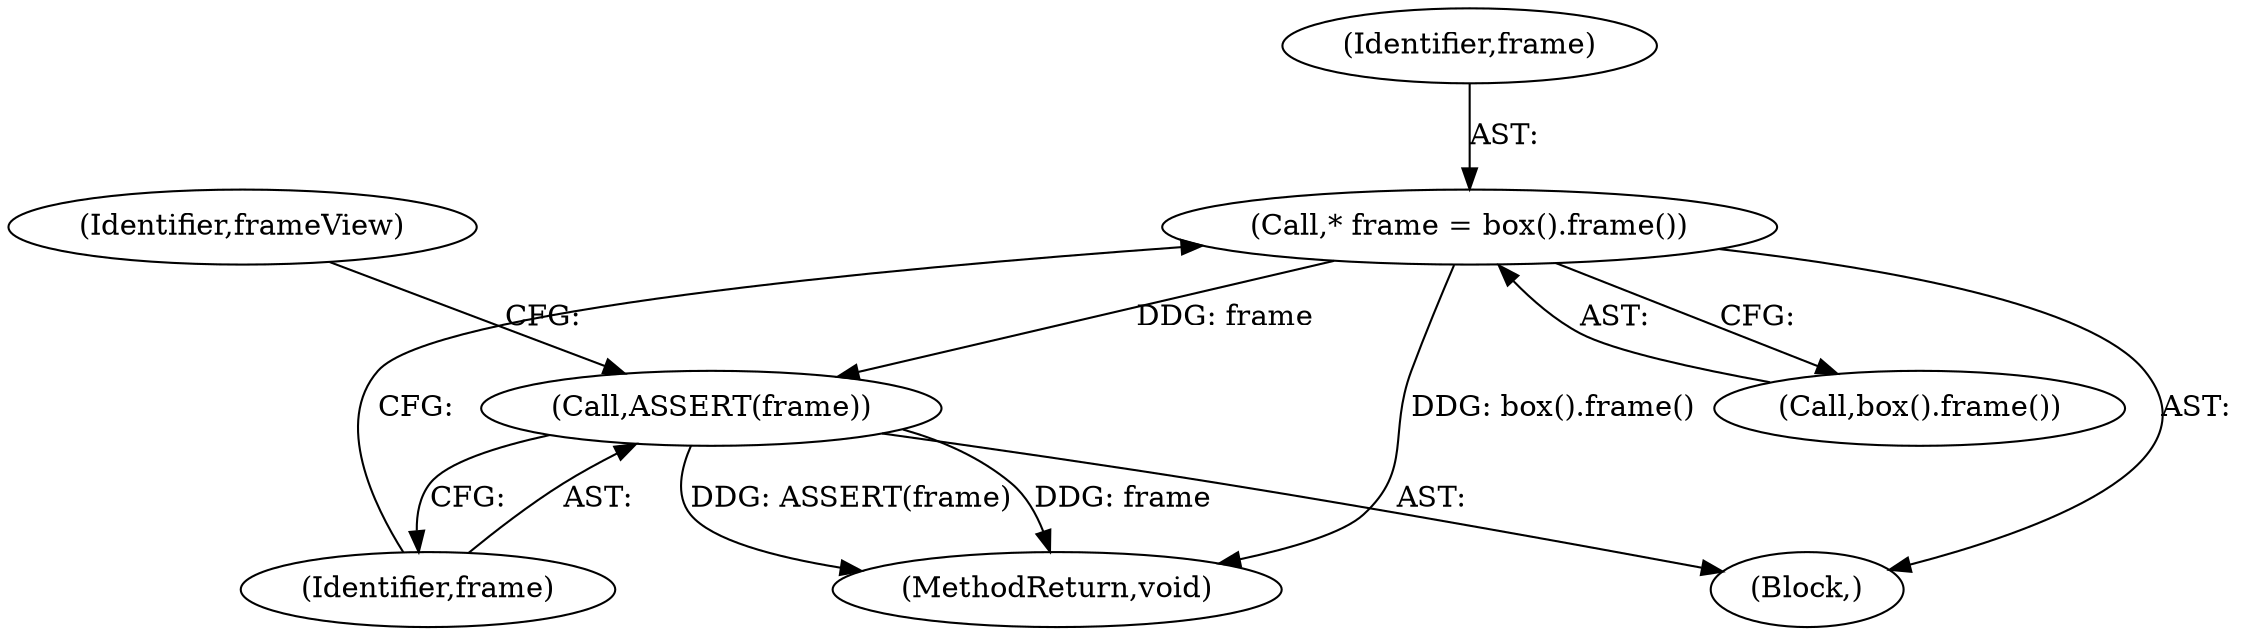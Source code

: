 digraph "0_Chrome_11a4cc4a6d6e665d9a118fada4b7c658d6f70d95_1@pointer" {
"1000120" [label="(Call,* frame = box().frame())"];
"1000123" [label="(Call,ASSERT(frame))"];
"1000102" [label="(Block,)"];
"1000124" [label="(Identifier,frame)"];
"1000122" [label="(Call,box().frame())"];
"1000230" [label="(MethodReturn,void)"];
"1000121" [label="(Identifier,frame)"];
"1000120" [label="(Call,* frame = box().frame())"];
"1000127" [label="(Identifier,frameView)"];
"1000123" [label="(Call,ASSERT(frame))"];
"1000120" -> "1000102"  [label="AST: "];
"1000120" -> "1000122"  [label="CFG: "];
"1000121" -> "1000120"  [label="AST: "];
"1000122" -> "1000120"  [label="AST: "];
"1000124" -> "1000120"  [label="CFG: "];
"1000120" -> "1000230"  [label="DDG: box().frame()"];
"1000120" -> "1000123"  [label="DDG: frame"];
"1000123" -> "1000102"  [label="AST: "];
"1000123" -> "1000124"  [label="CFG: "];
"1000124" -> "1000123"  [label="AST: "];
"1000127" -> "1000123"  [label="CFG: "];
"1000123" -> "1000230"  [label="DDG: ASSERT(frame)"];
"1000123" -> "1000230"  [label="DDG: frame"];
}

